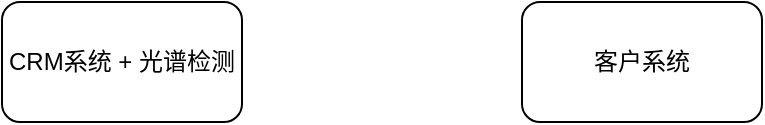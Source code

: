 <mxfile version="14.5.7" type="github">
  <diagram id="uSKKAsPbMHK0uGmOzB_K" name="Page-1">
    <mxGraphModel dx="886" dy="478" grid="1" gridSize="10" guides="1" tooltips="1" connect="1" arrows="1" fold="1" page="1" pageScale="1" pageWidth="827" pageHeight="1169" math="0" shadow="0">
      <root>
        <mxCell id="0" />
        <mxCell id="1" parent="0" />
        <mxCell id="zHemF-dRCjPkqYXr7QED-2" value="CRM系统 + 光谱检测" style="rounded=1;whiteSpace=wrap;html=1;" vertex="1" parent="1">
          <mxGeometry x="100" y="90" width="120" height="60" as="geometry" />
        </mxCell>
        <mxCell id="zHemF-dRCjPkqYXr7QED-3" value="客户系统" style="rounded=1;whiteSpace=wrap;html=1;" vertex="1" parent="1">
          <mxGeometry x="360" y="90" width="120" height="60" as="geometry" />
        </mxCell>
      </root>
    </mxGraphModel>
  </diagram>
</mxfile>
